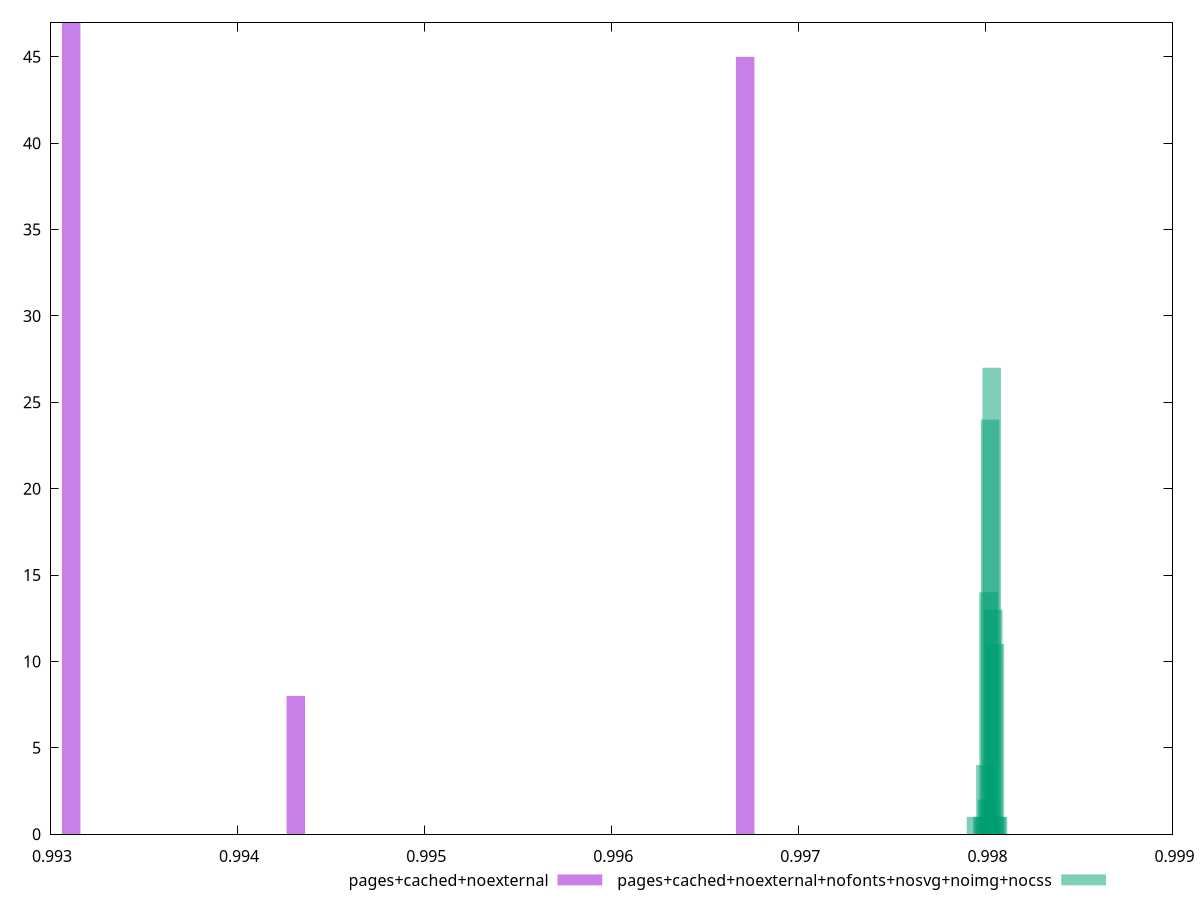 $_pagesCachedNoexternal <<EOF
0.9931131549665352 47
0.994314017306277 8
0.9967157419857609 45
EOF
$_pagesCachedNoexternalNofontsNosvgNoimgNocss <<EOF
0.9980336800514098 27
0.9980252759111204 24
0.9979496386485172 1
0.9980168717708312 14
0.998042084191699 13
0.9980504883319883 11
0.9980672966125668 1
0.9980000634902527 4
0.9980588924722775 1
0.998008467630542 2
0.9979832552096742 1
0.9979916593499635 1
EOF
set key outside below
set terminal pngcairo
set output "report_00005_2020-11-02T22-26-11.212Z/interactive/interactive_pages+cached+noexternal_pages+cached+noexternal+nofonts+nosvg+noimg+nocss+hist.png"
set boxwidth 0.00009908283292063169
set style fill transparent solid 0.5 noborder
set yrange [0:47]
plot $_pagesCachedNoexternal title "pages+cached+noexternal" with boxes ,$_pagesCachedNoexternalNofontsNosvgNoimgNocss title "pages+cached+noexternal+nofonts+nosvg+noimg+nocss" with boxes ,